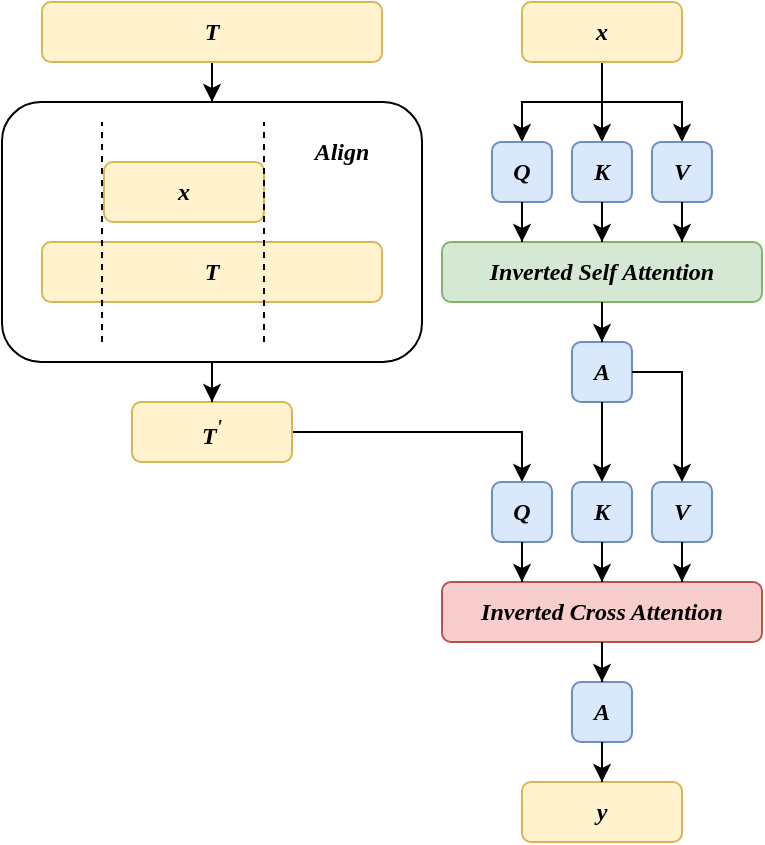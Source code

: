 <mxfile version="27.0.6">
  <diagram name="第 1 页" id="oct7XypoBCwfHtbrUegE">
    <mxGraphModel dx="614" dy="973" grid="1" gridSize="10" guides="1" tooltips="1" connect="1" arrows="1" fold="1" page="0" pageScale="1" pageWidth="827" pageHeight="1169" math="0" shadow="0">
      <root>
        <mxCell id="0" />
        <mxCell id="1" parent="0" />
        <mxCell id="7PfDcYAJkilFknYiGvMv-89" style="edgeStyle=orthogonalEdgeStyle;rounded=0;orthogonalLoop=1;jettySize=auto;html=1;entryX=0.5;entryY=0;entryDx=0;entryDy=0;" edge="1" parent="1" source="7PfDcYAJkilFknYiGvMv-13" target="7PfDcYAJkilFknYiGvMv-85">
          <mxGeometry relative="1" as="geometry" />
        </mxCell>
        <mxCell id="7PfDcYAJkilFknYiGvMv-91" style="edgeStyle=orthogonalEdgeStyle;rounded=0;orthogonalLoop=1;jettySize=auto;html=1;entryX=0.5;entryY=0;entryDx=0;entryDy=0;" edge="1" parent="1" source="7PfDcYAJkilFknYiGvMv-13" target="7PfDcYAJkilFknYiGvMv-86">
          <mxGeometry relative="1" as="geometry" />
        </mxCell>
        <mxCell id="7PfDcYAJkilFknYiGvMv-92" style="edgeStyle=orthogonalEdgeStyle;rounded=0;orthogonalLoop=1;jettySize=auto;html=1;entryX=0.5;entryY=0;entryDx=0;entryDy=0;" edge="1" parent="1" source="7PfDcYAJkilFknYiGvMv-13" target="7PfDcYAJkilFknYiGvMv-87">
          <mxGeometry relative="1" as="geometry" />
        </mxCell>
        <mxCell id="7PfDcYAJkilFknYiGvMv-13" value="&lt;span&gt;x&lt;/span&gt;" style="rounded=1;whiteSpace=wrap;html=1;rotation=0;fillColor=#fff2cc;strokeColor=#d6b656;fontFamily=Comic Sans MS;fontStyle=3" vertex="1" parent="1">
          <mxGeometry x="390" y="60" width="80" height="30" as="geometry" />
        </mxCell>
        <mxCell id="7PfDcYAJkilFknYiGvMv-119" style="edgeStyle=orthogonalEdgeStyle;rounded=0;orthogonalLoop=1;jettySize=auto;html=1;entryX=0.5;entryY=0;entryDx=0;entryDy=0;" edge="1" parent="1" source="7PfDcYAJkilFknYiGvMv-14" target="7PfDcYAJkilFknYiGvMv-106">
          <mxGeometry relative="1" as="geometry" />
        </mxCell>
        <mxCell id="7PfDcYAJkilFknYiGvMv-14" value="T&lt;sup&gt;&#39;&lt;/sup&gt;" style="rounded=1;whiteSpace=wrap;html=1;rotation=0;fillColor=#fff2cc;strokeColor=#d6b656;fontFamily=Comic Sans MS;fontStyle=3" vertex="1" parent="1">
          <mxGeometry x="195" y="260" width="80" height="30" as="geometry" />
        </mxCell>
        <mxCell id="7PfDcYAJkilFknYiGvMv-20" value="" style="group;fontFamily=Comic Sans MS;rounded=0;" vertex="1" connectable="0" parent="1">
          <mxGeometry x="130" y="110" width="210" height="130" as="geometry" />
        </mxCell>
        <mxCell id="7PfDcYAJkilFknYiGvMv-18" value="" style="rounded=1;whiteSpace=wrap;html=1;" vertex="1" parent="7PfDcYAJkilFknYiGvMv-20">
          <mxGeometry width="210" height="130" as="geometry" />
        </mxCell>
        <mxCell id="7PfDcYAJkilFknYiGvMv-19" value="" style="group" vertex="1" connectable="0" parent="7PfDcYAJkilFknYiGvMv-20">
          <mxGeometry x="20" y="10" width="170" height="110" as="geometry" />
        </mxCell>
        <mxCell id="7PfDcYAJkilFknYiGvMv-6" value="&lt;span&gt;x&lt;/span&gt;" style="rounded=1;whiteSpace=wrap;html=1;rotation=0;fillColor=#fff2cc;strokeColor=#d6b656;fontFamily=Comic Sans MS;fontStyle=3" vertex="1" parent="7PfDcYAJkilFknYiGvMv-19">
          <mxGeometry x="31" y="20" width="80" height="30" as="geometry" />
        </mxCell>
        <mxCell id="7PfDcYAJkilFknYiGvMv-8" value="T" style="rounded=1;whiteSpace=wrap;html=1;rotation=0;fillColor=#fff2cc;strokeColor=#d6b656;fontFamily=Comic Sans MS;fontStyle=3" vertex="1" parent="7PfDcYAJkilFknYiGvMv-19">
          <mxGeometry y="60" width="170" height="30" as="geometry" />
        </mxCell>
        <mxCell id="7PfDcYAJkilFknYiGvMv-10" value="" style="endArrow=none;dashed=1;html=1;rounded=0;" edge="1" parent="7PfDcYAJkilFknYiGvMv-19">
          <mxGeometry width="50" height="50" relative="1" as="geometry">
            <mxPoint x="30" y="110" as="sourcePoint" />
            <mxPoint x="30" as="targetPoint" />
          </mxGeometry>
        </mxCell>
        <mxCell id="7PfDcYAJkilFknYiGvMv-11" value="" style="endArrow=none;dashed=1;html=1;rounded=0;" edge="1" parent="7PfDcYAJkilFknYiGvMv-19">
          <mxGeometry width="50" height="50" relative="1" as="geometry">
            <mxPoint x="111" y="110" as="sourcePoint" />
            <mxPoint x="111" as="targetPoint" />
          </mxGeometry>
        </mxCell>
        <mxCell id="7PfDcYAJkilFknYiGvMv-21" value="&lt;i&gt;&lt;b&gt;Align&lt;/b&gt;&lt;/i&gt;" style="text;html=1;align=center;verticalAlign=middle;whiteSpace=wrap;rounded=0;fontFamily=Comic Sans MS;" vertex="1" parent="7PfDcYAJkilFknYiGvMv-20">
          <mxGeometry x="140" y="10" width="60" height="30" as="geometry" />
        </mxCell>
        <mxCell id="7PfDcYAJkilFknYiGvMv-82" style="edgeStyle=orthogonalEdgeStyle;rounded=0;orthogonalLoop=1;jettySize=auto;html=1;entryX=0.5;entryY=0;entryDx=0;entryDy=0;" edge="1" parent="1" source="7PfDcYAJkilFknYiGvMv-22" target="7PfDcYAJkilFknYiGvMv-18">
          <mxGeometry relative="1" as="geometry" />
        </mxCell>
        <mxCell id="7PfDcYAJkilFknYiGvMv-22" value="T" style="rounded=1;whiteSpace=wrap;html=1;rotation=0;fillColor=#fff2cc;strokeColor=#d6b656;fontFamily=Comic Sans MS;fontStyle=3" vertex="1" parent="1">
          <mxGeometry x="150" y="60" width="170" height="30" as="geometry" />
        </mxCell>
        <mxCell id="7PfDcYAJkilFknYiGvMv-83" style="edgeStyle=orthogonalEdgeStyle;rounded=0;orthogonalLoop=1;jettySize=auto;html=1;entryX=0.5;entryY=0;entryDx=0;entryDy=0;" edge="1" parent="1" source="7PfDcYAJkilFknYiGvMv-18" target="7PfDcYAJkilFknYiGvMv-14">
          <mxGeometry relative="1" as="geometry" />
        </mxCell>
        <mxCell id="7PfDcYAJkilFknYiGvMv-117" value="" style="group" vertex="1" connectable="0" parent="1">
          <mxGeometry x="350" y="130" width="160" height="130" as="geometry" />
        </mxCell>
        <mxCell id="7PfDcYAJkilFknYiGvMv-102" value="" style="group" vertex="1" connectable="0" parent="7PfDcYAJkilFknYiGvMv-117">
          <mxGeometry width="160" height="80" as="geometry" />
        </mxCell>
        <mxCell id="7PfDcYAJkilFknYiGvMv-79" value="&lt;span&gt;Inverted Self Attention&lt;/span&gt;" style="rounded=1;whiteSpace=wrap;html=1;rotation=0;fillColor=#d5e8d4;strokeColor=#82b366;fontFamily=Comic Sans MS;fontStyle=3" vertex="1" parent="7PfDcYAJkilFknYiGvMv-102">
          <mxGeometry y="50" width="160" height="30" as="geometry" />
        </mxCell>
        <mxCell id="7PfDcYAJkilFknYiGvMv-88" value="" style="group" vertex="1" connectable="0" parent="7PfDcYAJkilFknYiGvMv-102">
          <mxGeometry x="25" width="110" height="30" as="geometry" />
        </mxCell>
        <mxCell id="7PfDcYAJkilFknYiGvMv-85" value="&lt;span&gt;Q&lt;/span&gt;" style="rounded=1;whiteSpace=wrap;html=1;rotation=0;fillColor=#dae8fc;strokeColor=#6c8ebf;fontFamily=Comic Sans MS;fontStyle=3" vertex="1" parent="7PfDcYAJkilFknYiGvMv-88">
          <mxGeometry width="30" height="30" as="geometry" />
        </mxCell>
        <mxCell id="7PfDcYAJkilFknYiGvMv-86" value="&lt;span&gt;K&lt;/span&gt;" style="rounded=1;whiteSpace=wrap;html=1;rotation=0;fillColor=#dae8fc;strokeColor=#6c8ebf;fontFamily=Comic Sans MS;fontStyle=3" vertex="1" parent="7PfDcYAJkilFknYiGvMv-88">
          <mxGeometry x="40" width="30" height="30" as="geometry" />
        </mxCell>
        <mxCell id="7PfDcYAJkilFknYiGvMv-87" value="&lt;span&gt;V&lt;/span&gt;" style="rounded=1;whiteSpace=wrap;html=1;rotation=0;fillColor=#dae8fc;strokeColor=#6c8ebf;fontFamily=Comic Sans MS;fontStyle=3" vertex="1" parent="7PfDcYAJkilFknYiGvMv-88">
          <mxGeometry x="80" width="30" height="30" as="geometry" />
        </mxCell>
        <mxCell id="7PfDcYAJkilFknYiGvMv-99" style="edgeStyle=orthogonalEdgeStyle;rounded=0;orthogonalLoop=1;jettySize=auto;html=1;entryX=0.25;entryY=0;entryDx=0;entryDy=0;" edge="1" parent="7PfDcYAJkilFknYiGvMv-102" source="7PfDcYAJkilFknYiGvMv-85" target="7PfDcYAJkilFknYiGvMv-79">
          <mxGeometry relative="1" as="geometry" />
        </mxCell>
        <mxCell id="7PfDcYAJkilFknYiGvMv-100" style="edgeStyle=orthogonalEdgeStyle;rounded=0;orthogonalLoop=1;jettySize=auto;html=1;entryX=0.5;entryY=0;entryDx=0;entryDy=0;" edge="1" parent="7PfDcYAJkilFknYiGvMv-102" source="7PfDcYAJkilFknYiGvMv-86" target="7PfDcYAJkilFknYiGvMv-79">
          <mxGeometry relative="1" as="geometry" />
        </mxCell>
        <mxCell id="7PfDcYAJkilFknYiGvMv-101" style="edgeStyle=orthogonalEdgeStyle;rounded=0;orthogonalLoop=1;jettySize=auto;html=1;entryX=0.75;entryY=0;entryDx=0;entryDy=0;" edge="1" parent="7PfDcYAJkilFknYiGvMv-102" source="7PfDcYAJkilFknYiGvMv-87" target="7PfDcYAJkilFknYiGvMv-79">
          <mxGeometry relative="1" as="geometry" />
        </mxCell>
        <mxCell id="7PfDcYAJkilFknYiGvMv-112" value="&lt;span&gt;A&lt;/span&gt;" style="rounded=1;whiteSpace=wrap;html=1;rotation=0;fillColor=#dae8fc;strokeColor=#6c8ebf;fontFamily=Comic Sans MS;fontStyle=3" vertex="1" parent="7PfDcYAJkilFknYiGvMv-117">
          <mxGeometry x="65" y="100" width="30" height="30" as="geometry" />
        </mxCell>
        <mxCell id="7PfDcYAJkilFknYiGvMv-113" value="" style="edgeStyle=orthogonalEdgeStyle;rounded=0;orthogonalLoop=1;jettySize=auto;html=1;" edge="1" parent="7PfDcYAJkilFknYiGvMv-117" source="7PfDcYAJkilFknYiGvMv-79" target="7PfDcYAJkilFknYiGvMv-112">
          <mxGeometry relative="1" as="geometry" />
        </mxCell>
        <mxCell id="7PfDcYAJkilFknYiGvMv-118" value="" style="group" vertex="1" connectable="0" parent="1">
          <mxGeometry x="350" y="300" width="160" height="130" as="geometry" />
        </mxCell>
        <mxCell id="7PfDcYAJkilFknYiGvMv-103" value="" style="group" vertex="1" connectable="0" parent="7PfDcYAJkilFknYiGvMv-118">
          <mxGeometry width="160" height="80" as="geometry" />
        </mxCell>
        <mxCell id="7PfDcYAJkilFknYiGvMv-104" value="&lt;span&gt;Inverted Cross Attention&lt;/span&gt;" style="rounded=1;whiteSpace=wrap;html=1;rotation=0;fillColor=#f8cecc;strokeColor=#b85450;fontFamily=Comic Sans MS;fontStyle=3" vertex="1" parent="7PfDcYAJkilFknYiGvMv-103">
          <mxGeometry y="50" width="160" height="30" as="geometry" />
        </mxCell>
        <mxCell id="7PfDcYAJkilFknYiGvMv-105" value="" style="group" vertex="1" connectable="0" parent="7PfDcYAJkilFknYiGvMv-103">
          <mxGeometry x="25" width="110" height="30" as="geometry" />
        </mxCell>
        <mxCell id="7PfDcYAJkilFknYiGvMv-106" value="&lt;span&gt;Q&lt;/span&gt;" style="rounded=1;whiteSpace=wrap;html=1;rotation=0;fillColor=#dae8fc;strokeColor=#6c8ebf;fontFamily=Comic Sans MS;fontStyle=3" vertex="1" parent="7PfDcYAJkilFknYiGvMv-105">
          <mxGeometry width="30" height="30" as="geometry" />
        </mxCell>
        <mxCell id="7PfDcYAJkilFknYiGvMv-107" value="&lt;span&gt;K&lt;/span&gt;" style="rounded=1;whiteSpace=wrap;html=1;rotation=0;fillColor=#dae8fc;strokeColor=#6c8ebf;fontFamily=Comic Sans MS;fontStyle=3" vertex="1" parent="7PfDcYAJkilFknYiGvMv-105">
          <mxGeometry x="40" width="30" height="30" as="geometry" />
        </mxCell>
        <mxCell id="7PfDcYAJkilFknYiGvMv-108" value="&lt;span&gt;V&lt;/span&gt;" style="rounded=1;whiteSpace=wrap;html=1;rotation=0;fillColor=#dae8fc;strokeColor=#6c8ebf;fontFamily=Comic Sans MS;fontStyle=3" vertex="1" parent="7PfDcYAJkilFknYiGvMv-105">
          <mxGeometry x="80" width="30" height="30" as="geometry" />
        </mxCell>
        <mxCell id="7PfDcYAJkilFknYiGvMv-109" style="edgeStyle=orthogonalEdgeStyle;rounded=0;orthogonalLoop=1;jettySize=auto;html=1;entryX=0.25;entryY=0;entryDx=0;entryDy=0;" edge="1" parent="7PfDcYAJkilFknYiGvMv-103" source="7PfDcYAJkilFknYiGvMv-106" target="7PfDcYAJkilFknYiGvMv-104">
          <mxGeometry relative="1" as="geometry" />
        </mxCell>
        <mxCell id="7PfDcYAJkilFknYiGvMv-110" style="edgeStyle=orthogonalEdgeStyle;rounded=0;orthogonalLoop=1;jettySize=auto;html=1;entryX=0.5;entryY=0;entryDx=0;entryDy=0;" edge="1" parent="7PfDcYAJkilFknYiGvMv-103" source="7PfDcYAJkilFknYiGvMv-107" target="7PfDcYAJkilFknYiGvMv-104">
          <mxGeometry relative="1" as="geometry" />
        </mxCell>
        <mxCell id="7PfDcYAJkilFknYiGvMv-111" style="edgeStyle=orthogonalEdgeStyle;rounded=0;orthogonalLoop=1;jettySize=auto;html=1;entryX=0.75;entryY=0;entryDx=0;entryDy=0;" edge="1" parent="7PfDcYAJkilFknYiGvMv-103" source="7PfDcYAJkilFknYiGvMv-108" target="7PfDcYAJkilFknYiGvMv-104">
          <mxGeometry relative="1" as="geometry" />
        </mxCell>
        <mxCell id="7PfDcYAJkilFknYiGvMv-115" value="&lt;span&gt;A&lt;/span&gt;" style="rounded=1;whiteSpace=wrap;html=1;rotation=0;fillColor=#dae8fc;strokeColor=#6c8ebf;fontFamily=Comic Sans MS;fontStyle=3" vertex="1" parent="7PfDcYAJkilFknYiGvMv-118">
          <mxGeometry x="65" y="100" width="30" height="30" as="geometry" />
        </mxCell>
        <mxCell id="7PfDcYAJkilFknYiGvMv-116" value="" style="edgeStyle=orthogonalEdgeStyle;rounded=0;orthogonalLoop=1;jettySize=auto;html=1;" edge="1" parent="7PfDcYAJkilFknYiGvMv-118" source="7PfDcYAJkilFknYiGvMv-104" target="7PfDcYAJkilFknYiGvMv-115">
          <mxGeometry relative="1" as="geometry" />
        </mxCell>
        <mxCell id="7PfDcYAJkilFknYiGvMv-120" style="edgeStyle=orthogonalEdgeStyle;rounded=0;orthogonalLoop=1;jettySize=auto;html=1;entryX=0.5;entryY=0;entryDx=0;entryDy=0;" edge="1" parent="1" source="7PfDcYAJkilFknYiGvMv-112" target="7PfDcYAJkilFknYiGvMv-107">
          <mxGeometry relative="1" as="geometry" />
        </mxCell>
        <mxCell id="7PfDcYAJkilFknYiGvMv-121" style="edgeStyle=orthogonalEdgeStyle;rounded=0;orthogonalLoop=1;jettySize=auto;html=1;" edge="1" parent="1" source="7PfDcYAJkilFknYiGvMv-112" target="7PfDcYAJkilFknYiGvMv-108">
          <mxGeometry relative="1" as="geometry" />
        </mxCell>
        <mxCell id="7PfDcYAJkilFknYiGvMv-123" value="&lt;span&gt;y&lt;/span&gt;" style="rounded=1;whiteSpace=wrap;html=1;rotation=0;fillColor=#fff2cc;strokeColor=#d6b656;fontFamily=Comic Sans MS;fontStyle=3" vertex="1" parent="1">
          <mxGeometry x="390" y="450" width="80" height="30" as="geometry" />
        </mxCell>
        <mxCell id="7PfDcYAJkilFknYiGvMv-124" style="edgeStyle=orthogonalEdgeStyle;rounded=0;orthogonalLoop=1;jettySize=auto;html=1;" edge="1" parent="1" source="7PfDcYAJkilFknYiGvMv-115" target="7PfDcYAJkilFknYiGvMv-123">
          <mxGeometry relative="1" as="geometry" />
        </mxCell>
      </root>
    </mxGraphModel>
  </diagram>
</mxfile>

